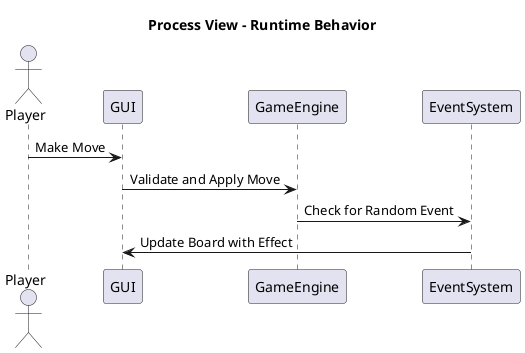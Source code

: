 @startuml
title Process View - Runtime Behavior

actor Player
participant GUI
participant GameEngine
participant EventSystem

Player -> GUI : Make Move
GUI -> GameEngine : Validate and Apply Move
GameEngine -> EventSystem : Check for Random Event
EventSystem -> GUI : Update Board with Effect
@enduml